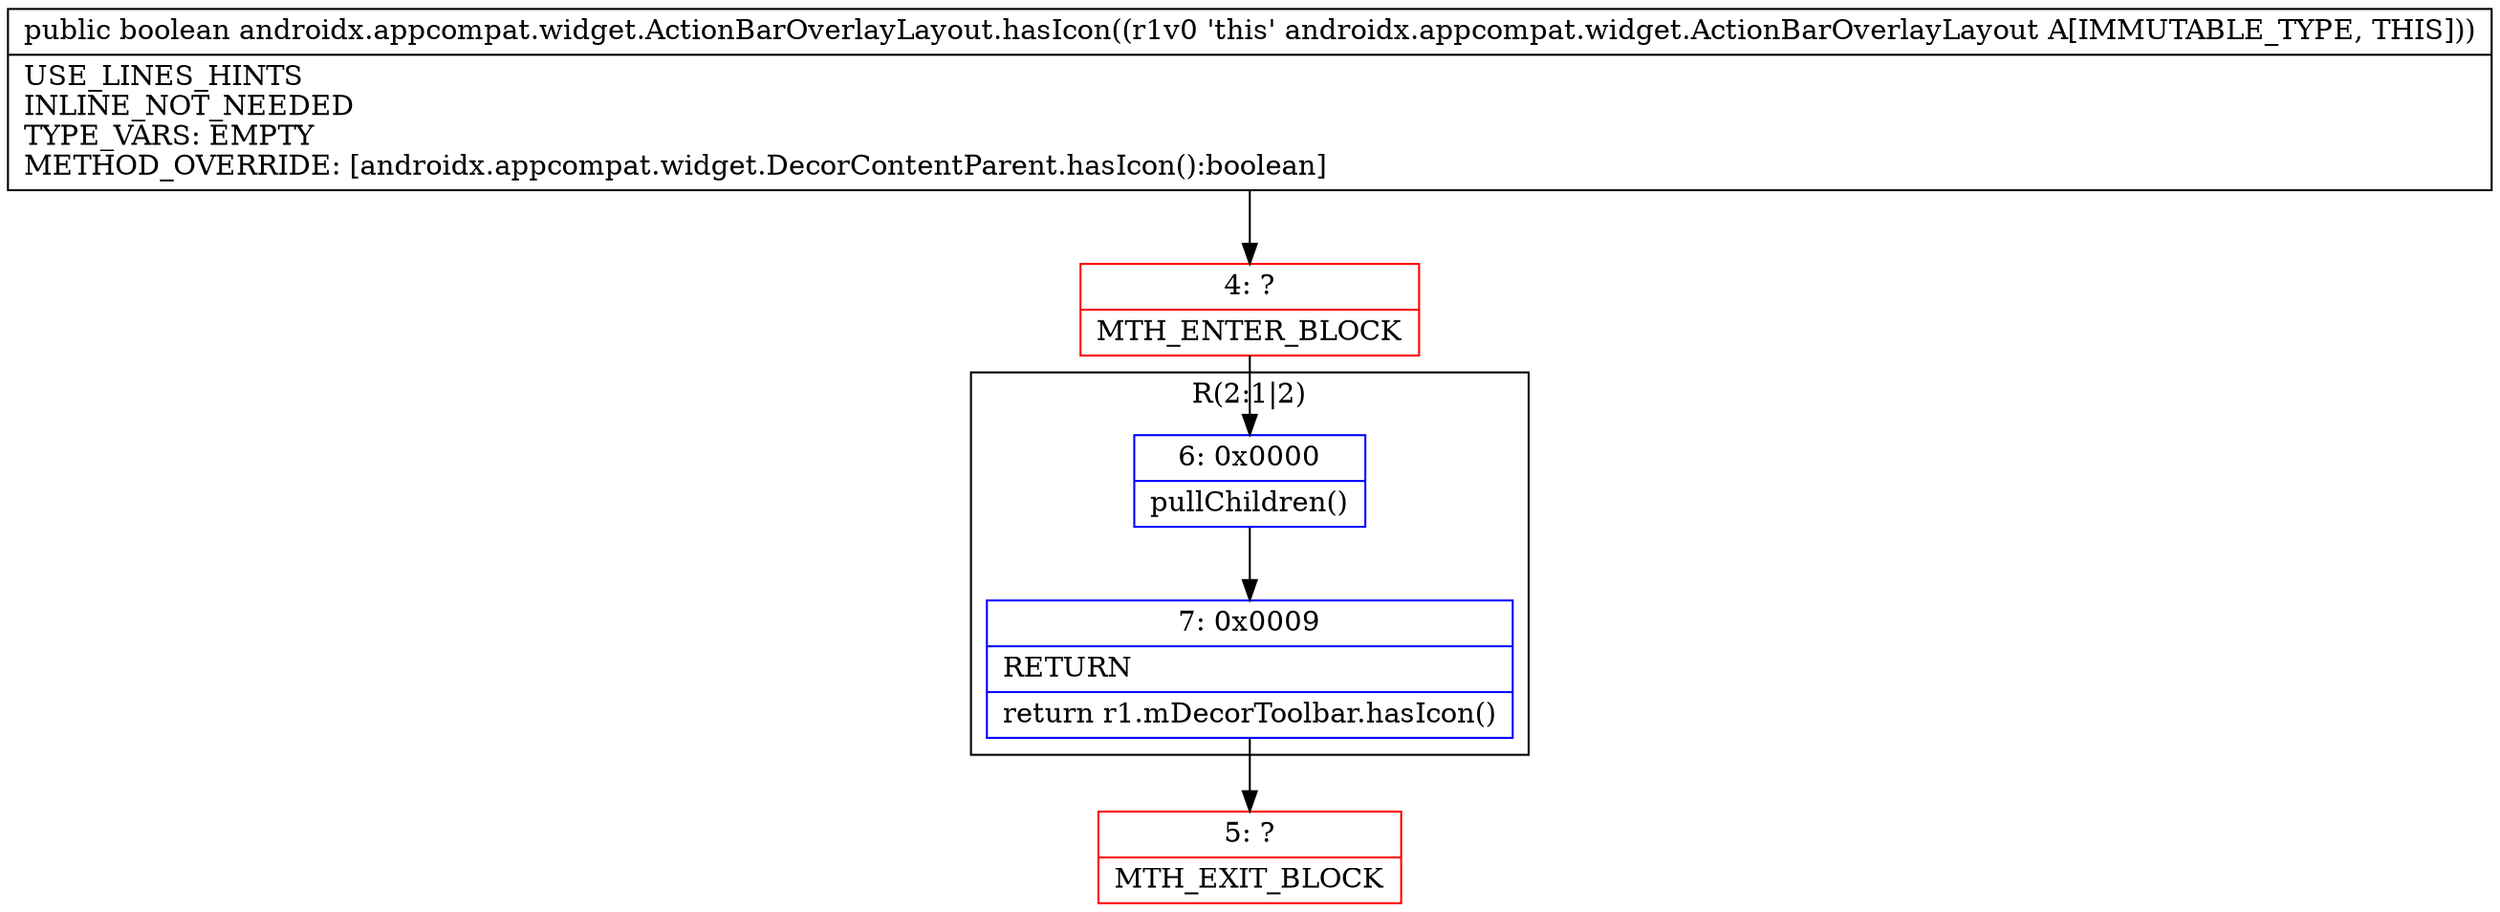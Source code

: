 digraph "CFG forandroidx.appcompat.widget.ActionBarOverlayLayout.hasIcon()Z" {
subgraph cluster_Region_1873911374 {
label = "R(2:1|2)";
node [shape=record,color=blue];
Node_6 [shape=record,label="{6\:\ 0x0000|pullChildren()\l}"];
Node_7 [shape=record,label="{7\:\ 0x0009|RETURN\l|return r1.mDecorToolbar.hasIcon()\l}"];
}
Node_4 [shape=record,color=red,label="{4\:\ ?|MTH_ENTER_BLOCK\l}"];
Node_5 [shape=record,color=red,label="{5\:\ ?|MTH_EXIT_BLOCK\l}"];
MethodNode[shape=record,label="{public boolean androidx.appcompat.widget.ActionBarOverlayLayout.hasIcon((r1v0 'this' androidx.appcompat.widget.ActionBarOverlayLayout A[IMMUTABLE_TYPE, THIS]))  | USE_LINES_HINTS\lINLINE_NOT_NEEDED\lTYPE_VARS: EMPTY\lMETHOD_OVERRIDE: [androidx.appcompat.widget.DecorContentParent.hasIcon():boolean]\l}"];
MethodNode -> Node_4;Node_6 -> Node_7;
Node_7 -> Node_5;
Node_4 -> Node_6;
}


